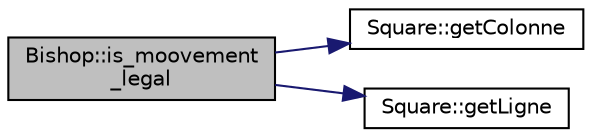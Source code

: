 digraph "Bishop::is_moovement_legal"
{
 // LATEX_PDF_SIZE
  edge [fontname="Helvetica",fontsize="10",labelfontname="Helvetica",labelfontsize="10"];
  node [fontname="Helvetica",fontsize="10",shape=record];
  rankdir="LR";
  Node1 [label="Bishop::is_moovement\l_legal",height=0.2,width=0.4,color="black", fillcolor="grey75", style="filled", fontcolor="black",tooltip="cette fonction permet de voir si le mouvement demandé par l'utilisateur est légale et autorisé pour u..."];
  Node1 -> Node2 [color="midnightblue",fontsize="10",style="solid",fontname="Helvetica"];
  Node2 [label="Square::getColonne",height=0.2,width=0.4,color="black", fillcolor="white", style="filled",URL="$d3/d72/classSquare.html#ae75d936ad361d2ff001b289f1d914ab8",tooltip="fonction qui renvoie la colonne où se trouve la pièce"];
  Node1 -> Node3 [color="midnightblue",fontsize="10",style="solid",fontname="Helvetica"];
  Node3 [label="Square::getLigne",height=0.2,width=0.4,color="black", fillcolor="white", style="filled",URL="$d3/d72/classSquare.html#a4fa5008593aaff1c8ffc038541e4586c",tooltip="fonction qui renvoie la ligne où se trouve la pièce"];
}
